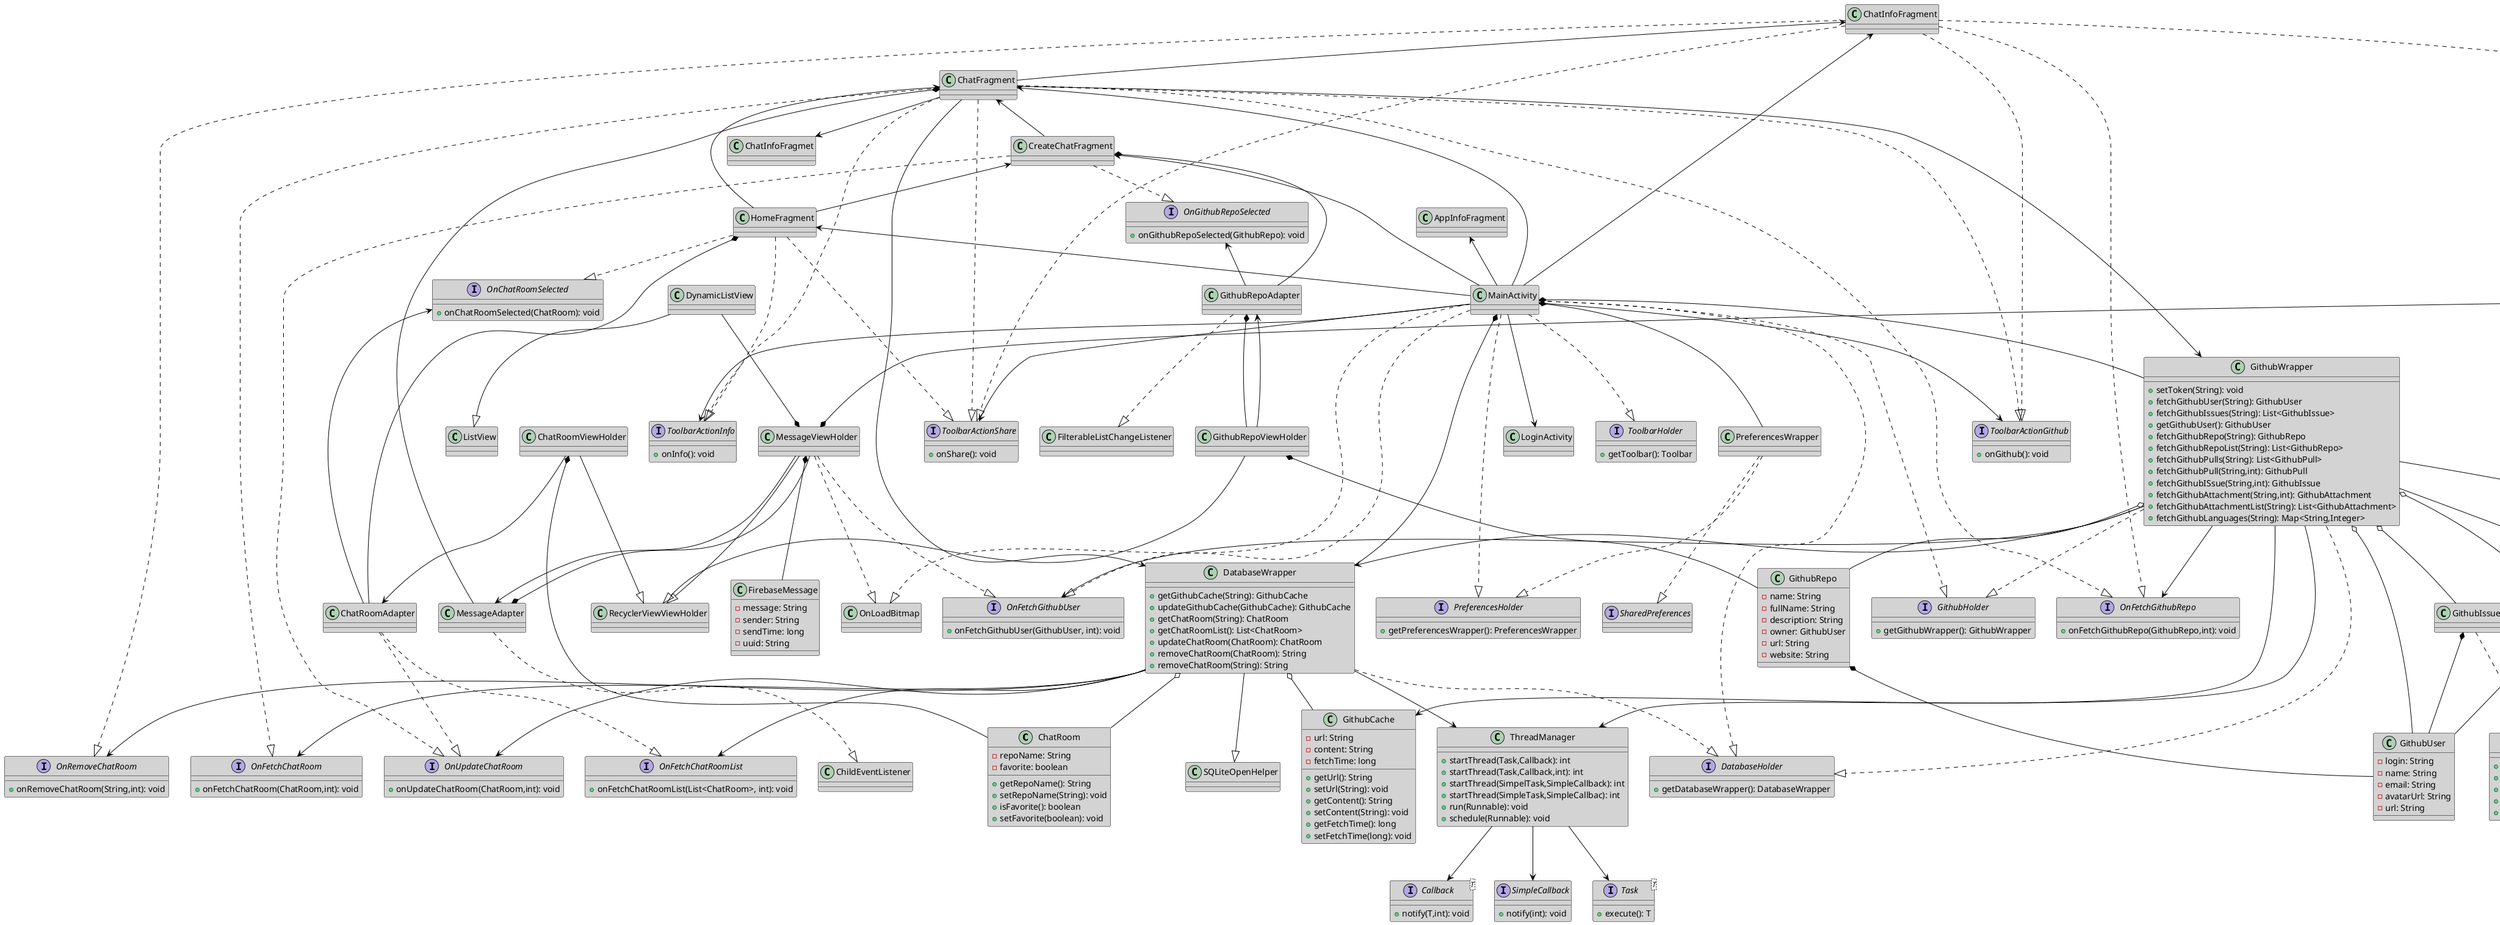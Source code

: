 @startuml Class Diagram
skinparam class {
    BackgroundColor LightGrey
    BorderColor Black
    ArrowColor Black
}

class ChatRoom {
    -repoName: String
    -favorite: boolean
    +getRepoName(): String
    +setRepoName(String): void
    +isFavorite(): boolean
    +setFavorite(boolean): void
}

class GithubCache {
    -url: String
    -content: String
    -fetchTime: long

    +getUrl(): String
    +setUrl(String): void
    +getContent(): String
    +setContent(String): void
    +getFetchTime(): long
    +setFetchTime(long): void
}

interface DatabaseHolder {
    +getDatabaseWrapper(): DatabaseWrapper
}

class DatabaseWrapper {
    +getGithubCache(String): GithubCache
    +updateGithubCache(GithubCache): GithubCache
    +getChatRoom(String): ChatRoom
    +getChatRoomList(): List<ChatRoom>
    +updateChatRoom(ChatRoom): ChatRoom
    +removeChatRoom(ChatRoom): String
    +removeChatRoom(String): String
    ' +startGetGithubCache(String,OnFetchGithubCache): int
    ' +startGetGithubCache(String,OnFetchGithubCache,int): int
    ' +startUpdateGithubCache(GithubCache,OnUpdateGithubCache): int
    ' +startUpdateGithubCache(GithubCache,OnUpdateGithubCache,int): int
    ' +startGetChatRoom(String,OnFetchChatRoom): int
    ' +startGetChatRoom(String,OnFetchChatRoom,int): int
    ' +startUpdateChatRoom(ChatRoom,OnUpdateChatRoom): int
    ' +startUpdateChatRoom(ChatRoom,OnUpdateChatRoom,int): int
    ' +startRemoveChatRoom(ChatRoom,OnRemoveChatRoom): int
    ' +startRemoveChatRoom(ChatRoom,OnRemoveChatRoom,int): int
    ' +startRemoveChatRoom(String,OnRemoveChatRoom): int
    ' +startRemoveChatRoom(String,OnRemoveChatRoom,int): int
    ' +startGetChatRoomList(OnFetchChatRoomList): int
    ' +startGetChatRoomList(OnFetchChatRoomList,int): int

}
DatabaseWrapper --|> SQLiteOpenHelper
DatabaseWrapper ..|> DatabaseHolder
DatabaseWrapper --> OnFetchChatRoom
DatabaseWrapper --> OnFetchChatRoomList
DatabaseWrapper --> OnRemoveChatRoom
DatabaseWrapper --> OnUpdateChatRoom
DatabaseWrapper --> ThreadManager
DatabaseWrapper o-- GithubCache
DatabaseWrapper o-- ChatRoom

interface OnFetchChatRoom {
    +onFetchChatRoom(ChatRoom,int): void
}
interface OnFetchChatRoomList {
    +onFetchChatRoomList(List<ChatRoom>, int): void
}

interface OnRemoveChatRoom {
    +onRemoveChatRoom(String,int): void
}

interface OnUpdateChatRoom {
    +onUpdateChatRoom(ChatRoom,int): void
}

class FirebaseMessage {
    -message: String
    -sender: String
    -sendTime: long
    -uuid: String
}

interface GithubAttachment {
    +getNumber(): int
    +getTitle(): String
    +getURL(): String
    +getGithubUser(): GithubUser
    +getStatusDrawable(): int
}

class GithubIssue {

}
GithubIssue ..|> GithubAttachment
GithubIssue *-- GithubUser

class GithubPull {

}
GithubPull ..|> GithubAttachment
GithubPull *-- GithubUser

class GithubRepo {
    -name: String
    -fullName: String
    -description: String
    -owner: GithubUser
    -url: String
    -website: String
}
GithubRepo *-- GithubUser

class GithubUser {
    -login: String
    -name: String
    -email: String
    -avatarUrl: String
    -url: String
}

interface GithubHolder {
    +getGithubWrapper(): GithubWrapper
}

class GithubWrapper {
    +setToken(String): void
    +fetchGithubUser(String): GithubUser
    +fetchGithubIssues(String): List<GithubIssue>
    +getGithubUser(): GithubUser
    +fetchGithubRepo(String): GithubRepo
    +fetchGithubRepoList(String): List<GithubRepo>
    +fetchGithubPulls(String): List<GithubPull>
    +fetchGithubPull(String,int): GithubPull
    +fetchGithubISsue(String,int): GithubIssue
    +fetchGithubAttachment(String,int): GithubAttachment
    +fetchGithubAttachmentList(String): List<GithubAttachment>
    +fetchGithubLanguages(String): Map<String,Integer>
}
GithubWrapper ..|> GithubHolder
GithubWrapper ..|> DatabaseHolder
GithubWrapper --> OnFetchGithubAttachment
GithubWrapper --> OnFetchGithubRepo
GithubWrapper --> OnFetchGithubUser
GithubWrapper --> OnFetchGithubLanguages
GithubWrapper --> DatabaseWrapper
GithubWrapper --> ThreadManager
GithubWrapper --> GithubCache
GithubWrapper o-- GithubIssue
GithubWrapper o-- GithubPull
GithubWrapper o-- GithubRepo
GithubWrapper o-- GithubUser

interface OnFetchGithubAttachment {
    +onFetchGithubAttachment(GithubAttachment, int): void
}

interface OnFetchGithubRepo {
    +onFetchGithubRepo(GithubRepo,int): void
}

interface OnFetchGithubUser {
    +onFetchGithubUser(GithubUser, int): void
}

interface OnFetchGithubLanguages {
    +onFetchGithubLanguages(Map<String,Integer>,int): void
}

interface PreferencesHolder {
    +getPreferencesWrapper(): PreferencesWrapper
}

class PreferencesWrapper {

}
PreferencesWrapper ..|> SharedPreferences
PreferencesWrapper ..|> PreferencesHolder

interface SharedPreferences {}

interface Callback<T> {
    +notify(T,int): void
}

interface SimpleCallback {
    +notify(int): void
}

interface Task<T> {
    +execute(): T
}

class ThreadManager {
    +startThread(Task,Callback): int
    +startThread(Task,Callback,int): int
    +startThread(SimpelTask,SimpleCallback): int
    +startThread(SimpleTask,SimpleCallbac): int
    +run(Runnable): void
    +schedule(Runnable): void
}
ThreadManager --> Task
ThreadManager --> SimpleCallback
ThreadManager --> Callback

class LoginActivity {

}

class MainActivity {

}
MainActivity --> LoginActivity
MainActivity --> ToolbarActionGithub
MainActivity --> ToolbarActionInfo
MainActivity --> ToolbarActionShare
MainActivity *-- PreferencesWrapper
MainActivity *-- GithubWrapper
MainActivity *-- DatabaseWrapper
MainActivity ..|> PreferencesHolder
MainActivity ..|> GithubHolder
MainActivity ..|> DatabaseHolder
MainActivity ..|> ToolbarHolder
MainActivity ..|> OnFetchGithubUser
MainActivity ..|> OnLoadBitmap

class ChatRoomViewHolder {

}
ChatRoomViewHolder *-- ChatRoom
ChatRoomViewHolder --|> RecyclerViewViewHolder
ChatRoomViewHolder --> ChatRoomAdapter

class GithubRepoViewHolder {

}
GithubRepoViewHolder *-- GithubRepo
GithubRepoViewHolder --|> RecyclerViewViewHolder
GithubRepoViewHolder --> GithubRepoAdapter


class MessageViewHolder {

}
MessageViewHolder *-- FirebaseMessage
MessageViewHolder --|> RecyclerViewViewHolder
MessageViewHolder ..|> OnFetchGithubUser
MessageViewHolder ..|> OnLoadBitmap
MessageViewHolder --> MessageAdapter

class AttachmentAdapter {

}
AttachmentAdapter --* MessageViewHolder
AttachmentAdapter ..|> OnFetchGithubAttachment
AttachmentAdapter *-- GithubAttachment

class ChatRoomAdapter {

}
ChatRoomAdapter ..|> OnFetchChatRoomList
ChatRoomAdapter ..|> OnUpdateChatRoom

interface OnChatRoomSelected {
    +onChatRoomSelected(ChatRoom): void
}
OnChatRoomSelected <-- ChatRoomAdapter

class GithubRepoAdapter {

}
GithubRepoAdapter ..|> FilterableListChangeListener
GithubRepoAdapter *-- GithubRepoViewHolder

interface OnGithubRepoSelected {
    +onGithubRepoSelected(GithubRepo): void
}
OnGithubRepoSelected <-- GithubRepoAdapter

class MessageAdapter {

}
MessageAdapter ..|> ChildEventListener
MessageAdapter *-- MessageViewHolder

class DynamicListView {

}
DynamicListView --|> ListView
DynamicListView --* MessageViewHolder

class AppInfoFragment {

}
AppInfoFragment <-- MainActivity

class ChatFragment {

}
ChatFragment <-- MainActivity
ChatFragment <-- CreateChatFragment
ChatFragment <-- HomeFragment
ChatFragment ..|> OnFetchChatRoom
ChatFragment ..|> OnFetchGithubRepo
ChatFragment ..|> ToolbarActionInfo
ChatFragment ..|> ToolbarActionShare
ChatFragment ..|> ToolbarActionGithub
ChatFragment --> DatabaseWrapper
ChatFragment --> GithubWrapper
ChatFragment *-- MessageAdapter
ChatFragment --> ChatInfoFragmet

class ChatInfoFragmet {

}
ChatInfoFragment <-- MainActivity
ChatInfoFragment <-- ChatFragment
ChatInfoFragment ..|> OnFetchGithubRepo
ChatInfoFragment ..|> OnRemoveChatRoom
ChatInfoFragment ..|> ToolbarActionGithub
ChatInfoFragment ..|> OnFetchGithubLanguages
ChatInfoFragment ..|> ToolbarActionShare

class CreateChatFragment {

}
CreateChatFragment <-- MainActivity
CreateChatFragment <-- HomeFragment
CreateChatFragment ..|> OnGithubRepoSelected
CreateChatFragment ..|> OnUpdateChatRoom
CreateChatFragment *-- GithubRepoAdapter

class HomeFragment {

}
HomeFragment <-- MainActivity
HomeFragment ..|> ToolbarActionShare
HomeFragment ..|> ToolbarActionInfo
HomeFragment ..|> OnChatRoomSelected
HomeFragment *-- ChatRoomAdapter

interface ToolbarActionShare {
    +onShare(): void
}

interface ToolbarActionInfo {
    +onInfo(): void
}

interface ToolbarActionGithub {
    +onGithub(): void
}

interface ToolbarHolder {
    +getToolbar(): Toolbar
}

@enduml
